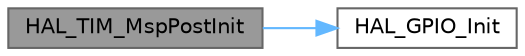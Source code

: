 digraph "HAL_TIM_MspPostInit"
{
 // LATEX_PDF_SIZE
  bgcolor="transparent";
  edge [fontname=Helvetica,fontsize=10,labelfontname=Helvetica,labelfontsize=10];
  node [fontname=Helvetica,fontsize=10,shape=box,height=0.2,width=0.4];
  rankdir="LR";
  Node1 [id="Node000001",label="HAL_TIM_MspPostInit",height=0.2,width=0.4,color="gray40", fillcolor="grey60", style="filled", fontcolor="black",tooltip=" "];
  Node1 -> Node2 [id="edge1_Node000001_Node000002",color="steelblue1",style="solid",tooltip=" "];
  Node2 [id="Node000002",label="HAL_GPIO_Init",height=0.2,width=0.4,color="grey40", fillcolor="white", style="filled",URL="$group___g_p_i_o___exported___functions___group1.html#ga41bda93b6dd639e4905fdb1454eff98e",tooltip=" "];
}
